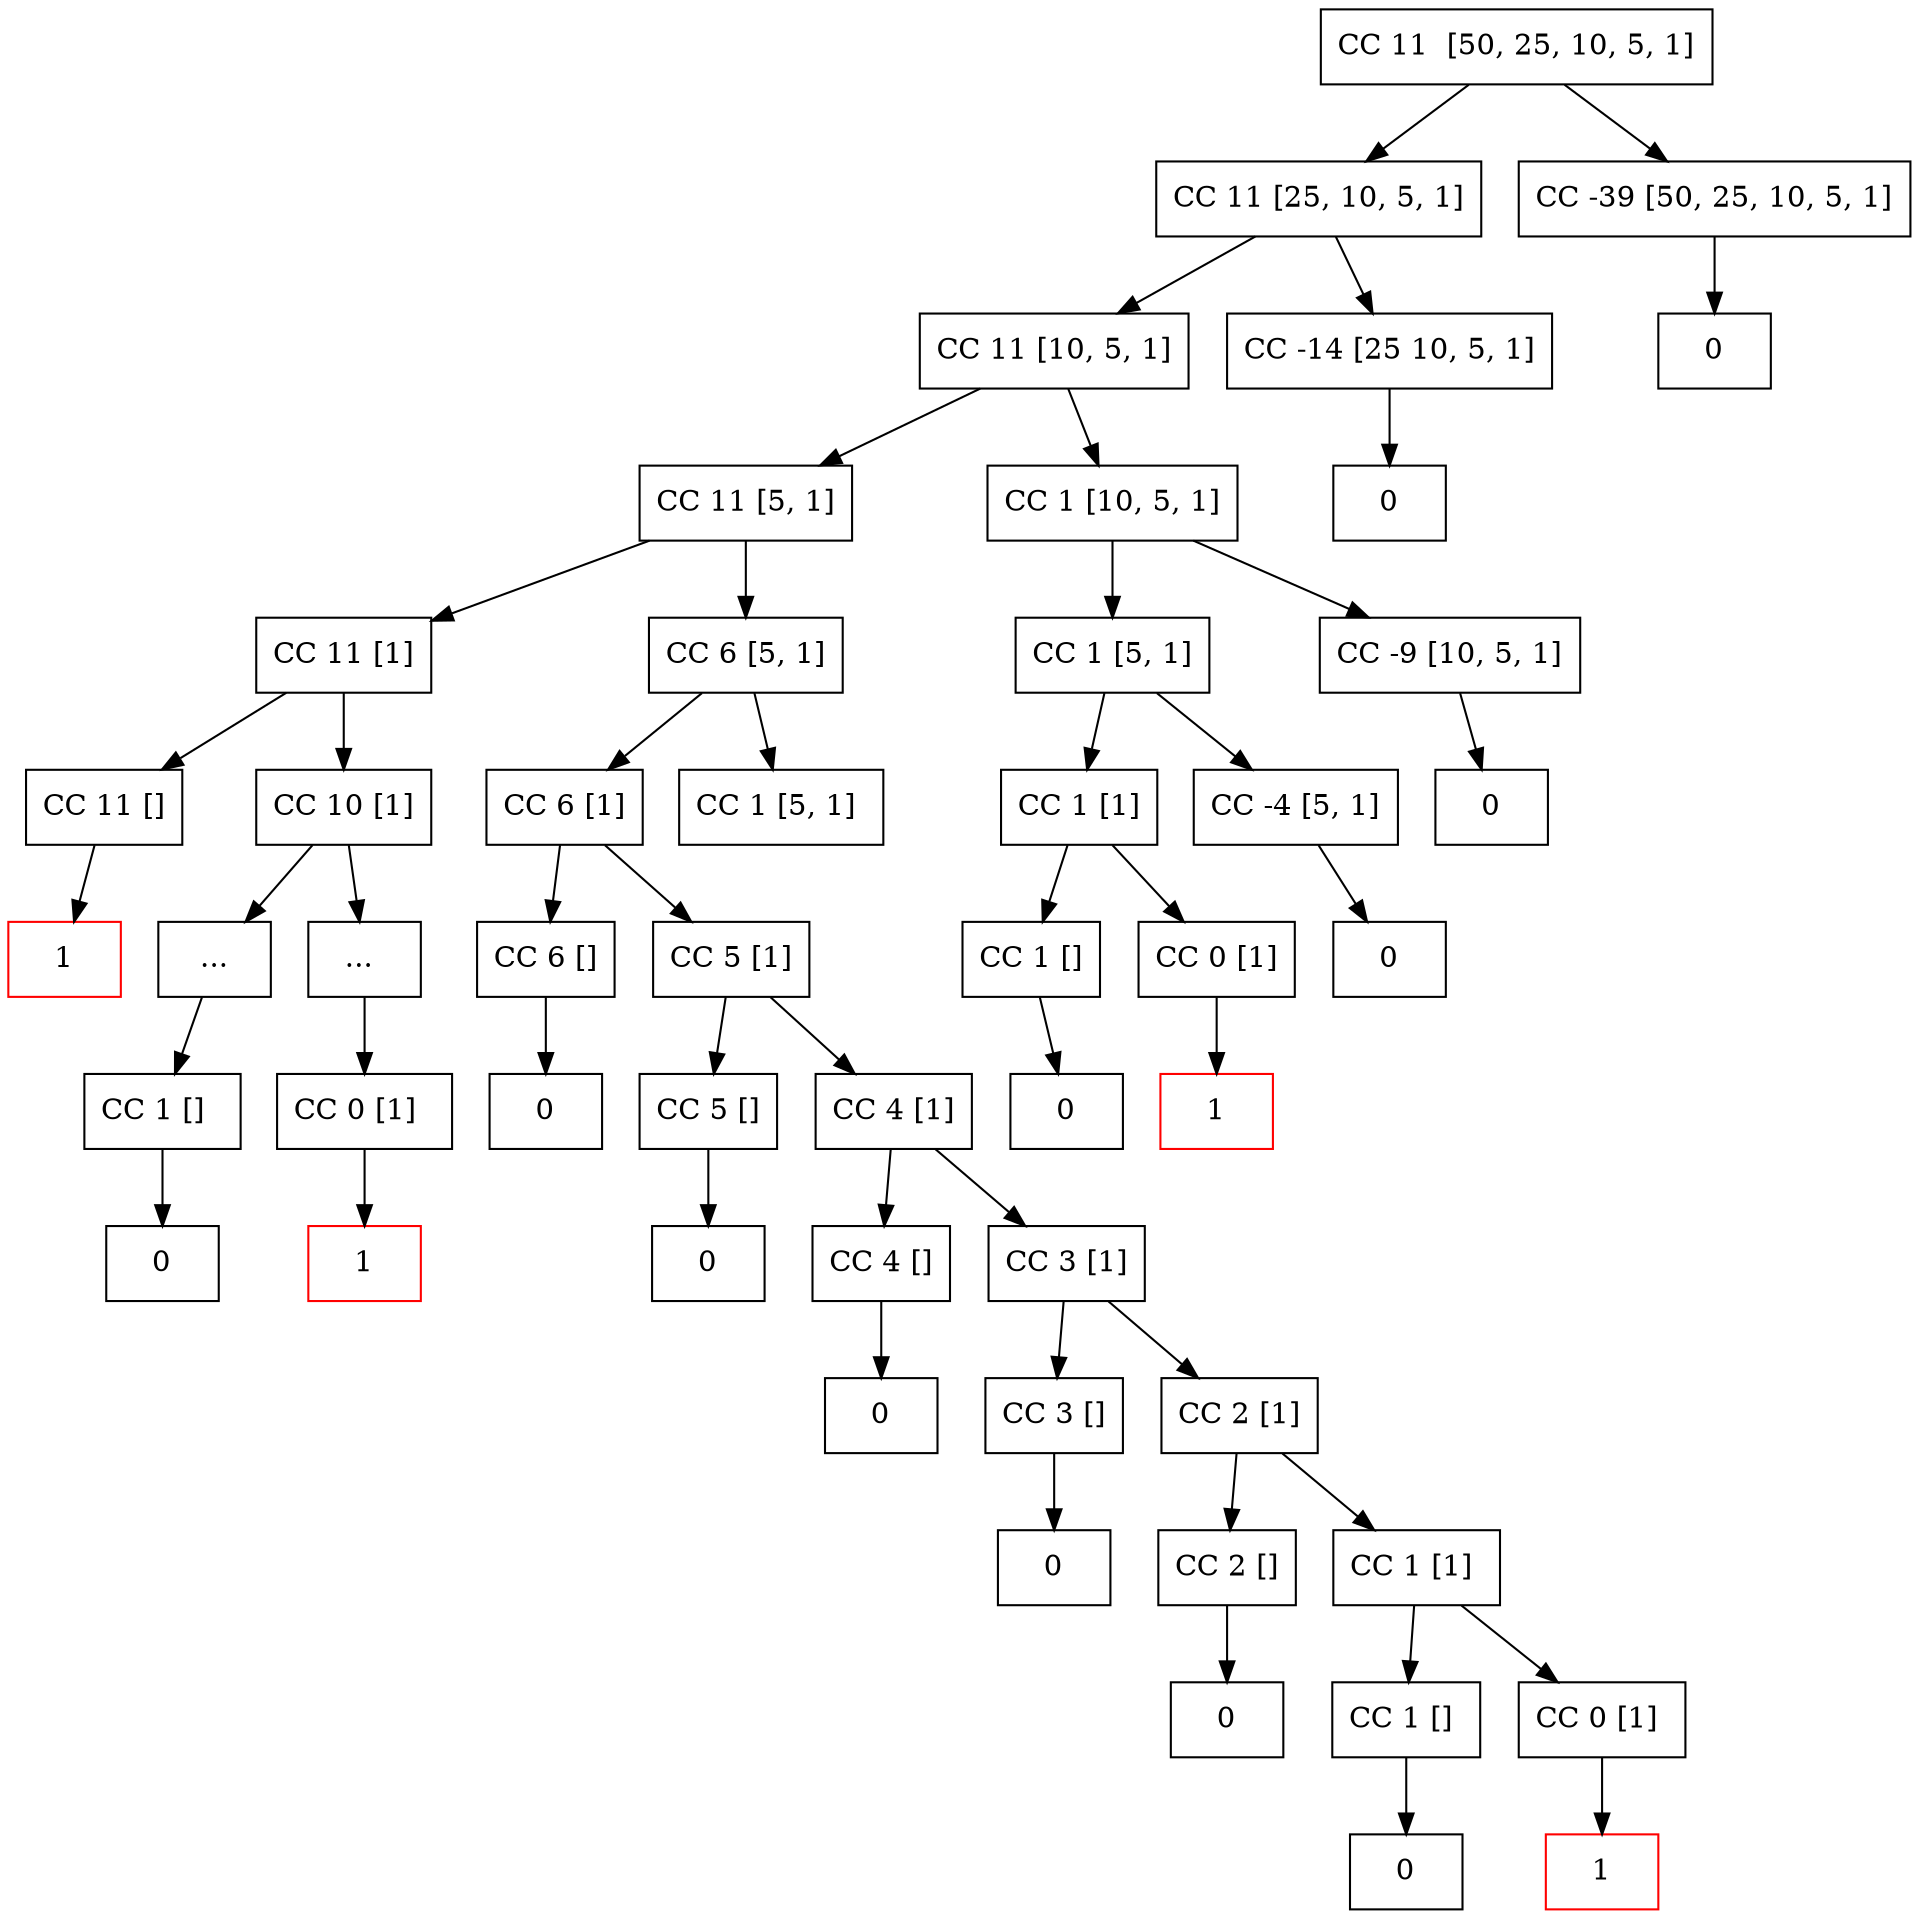 // Translate to mimic the scheme version
// We can use subgraphs for having multiple diagrams in a single dot file: https://stackoverflow.com/questions/63869676/multiple-graphs-inside-graphviz-dot-file
digraph "count-change" {
  node [shape = record;];
  
  // CC stands for coutingChange
  "CC 11  [50, 25, 10, 5, 1]" -> "CC 11 [25, 10, 5, 1]";
  "0_1" [label = "0";];
  "CC 11  [50, 25, 10, 5, 1]" -> "CC -39 [50, 25, 10, 5, 1]" -> "0_1";
  
  "CC 11 [25, 10, 5, 1]" -> "CC 11 [10, 5, 1]";
  "0_2" [label = "0";];
  "CC 11 [25, 10, 5, 1]" -> "CC -14 [25 10, 5, 1]" -> "0_2";
  
  "CC 11 [10, 5, 1]" -> "CC 11 [5, 1]";
  "CC 11 [10, 5, 1]" -> "CC 1 [10, 5, 1]";
  
  "CC 1 [10, 5, 1]" -> "CC 1 [5, 1]";
  "0_3" [label = "0";];
  "CC 1 [10, 5, 1]" -> "CC -9 [10, 5, 1]" -> "0_3";
  
  "CC 1 [5, 1]" -> "CC 1 [1]";
  "0_4" [label = "0";];
  "CC 1 [5, 1]" -> "CC -4 [5, 1]" -> "0_4";
  
  "0_5" [label = "0";];
  "CC 1 [1]" -> "CC 1 []" -> "0_5";
  "1_1" [label = "1";color = red;];
  "CC 1 [1]" -> "CC 0 [1]" -> "1_1";
  
  "CC 11 [5, 1]" -> "CC 11 [1]";
  "CC 11 [5, 1]" -> "CC 6 [5, 1]";
  
  "1_2" [label = "1";color = red;];
  "CC 11 [1]" -> "CC 11 []" -> "1_2";
  "CC 11 [1]" -> "CC 10 [1]";
  
  "CC 6 [5, 1]" -> "CC 6 [1]";
  "CC 6 [5, 1]" -> "CC 1 [5, 1] ";
  
  "0_6" [label = "0";];
  "CC 6 [1]" -> "CC 6 []" -> "0_6";
  "CC 6 [1]" -> "CC 5 [1]";
  
  "0_7" [label = "0";];
  "CC 5 [1]" -> "CC 5 []" -> "0_7";
  "CC 5 [1]" -> "CC 4 [1]";
  
  "0_8" [label = "0";];
  "CC 4 [1]" -> "CC 4 []" -> "0_8";
  "CC 4 [1]" -> "CC 3 [1]";
  
  "0_9" [label = "0";];
  "CC 3 [1]" -> "CC 3 []" -> "0_9";
  "CC 3 [1]" -> "CC 2 [1]";
  
  "0_10" [label = "0";];
  "CC 2 [1]" -> "CC 2 []" -> "0_10";
  "CC 2 [1]" -> "CC 1 [1] ";
  
  "0_11" [label = "0";];
  "CC 1 [1] " -> "CC 1 [] " -> "0_11";
  "1_3" [label = "1";color = red;];
  "CC 1 [1] " -> "CC 0 [1] " -> "1_3";
  
  "0_12" [label = "0";];
  // Abridged here because the subgraph for "CC 10 [1]" will follow the same
  // structure as that of "CC 6 [1]". It'll just be longer
  "CC 10 [1]" -> "..." -> "CC 1 []  " -> "0_12";
  "1_4" [label = "1";color = red;];
  "CC 10 [1]" -> "... " -> "CC 0 [1]  " -> "1_4";
}
